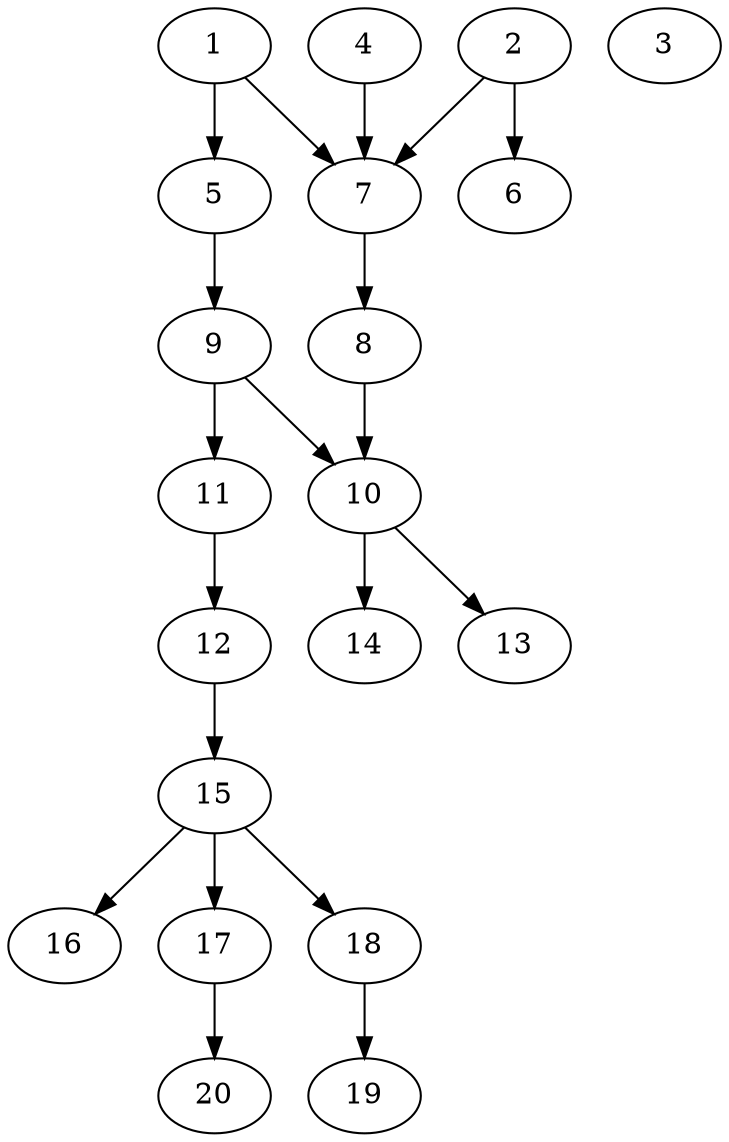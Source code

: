// DAG automatically generated by daggen at Sat Jul 27 15:35:52 2019
// ./daggen --dot -n 20 --ccr 0.3 --fat 0.4 --regular 0.5 --density 0.6 --mindata 5242880 --maxdata 52428800 
digraph G {
  1 [size="145288533", alpha="0.16", expect_size="43586560"] 
  1 -> 5 [size ="43586560"]
  1 -> 7 [size ="43586560"]
  2 [size="97464320", alpha="0.16", expect_size="29239296"] 
  2 -> 6 [size ="29239296"]
  2 -> 7 [size ="29239296"]
  3 [size="22978560", alpha="0.09", expect_size="6893568"] 
  4 [size="150947840", alpha="0.19", expect_size="45284352"] 
  4 -> 7 [size ="45284352"]
  5 [size="79319040", alpha="0.06", expect_size="23795712"] 
  5 -> 9 [size ="23795712"]
  6 [size="162580480", alpha="0.04", expect_size="48774144"] 
  7 [size="118432427", alpha="0.00", expect_size="35529728"] 
  7 -> 8 [size ="35529728"]
  8 [size="34833067", alpha="0.19", expect_size="10449920"] 
  8 -> 10 [size ="10449920"]
  9 [size="142452053", alpha="0.07", expect_size="42735616"] 
  9 -> 10 [size ="42735616"]
  9 -> 11 [size ="42735616"]
  10 [size="116012373", alpha="0.00", expect_size="34803712"] 
  10 -> 13 [size ="34803712"]
  10 -> 14 [size ="34803712"]
  11 [size="84626773", alpha="0.16", expect_size="25388032"] 
  11 -> 12 [size ="25388032"]
  12 [size="51186347", alpha="0.11", expect_size="15355904"] 
  12 -> 15 [size ="15355904"]
  13 [size="174499840", alpha="0.06", expect_size="52349952"] 
  14 [size="91252053", alpha="0.04", expect_size="27375616"] 
  15 [size="81858560", alpha="0.18", expect_size="24557568"] 
  15 -> 16 [size ="24557568"]
  15 -> 17 [size ="24557568"]
  15 -> 18 [size ="24557568"]
  16 [size="132819627", alpha="0.09", expect_size="39845888"] 
  17 [size="163631787", alpha="0.01", expect_size="49089536"] 
  17 -> 20 [size ="49089536"]
  18 [size="167263573", alpha="0.15", expect_size="50179072"] 
  18 -> 19 [size ="50179072"]
  19 [size="157453653", alpha="0.14", expect_size="47236096"] 
  20 [size="53213867", alpha="0.17", expect_size="15964160"] 
}
